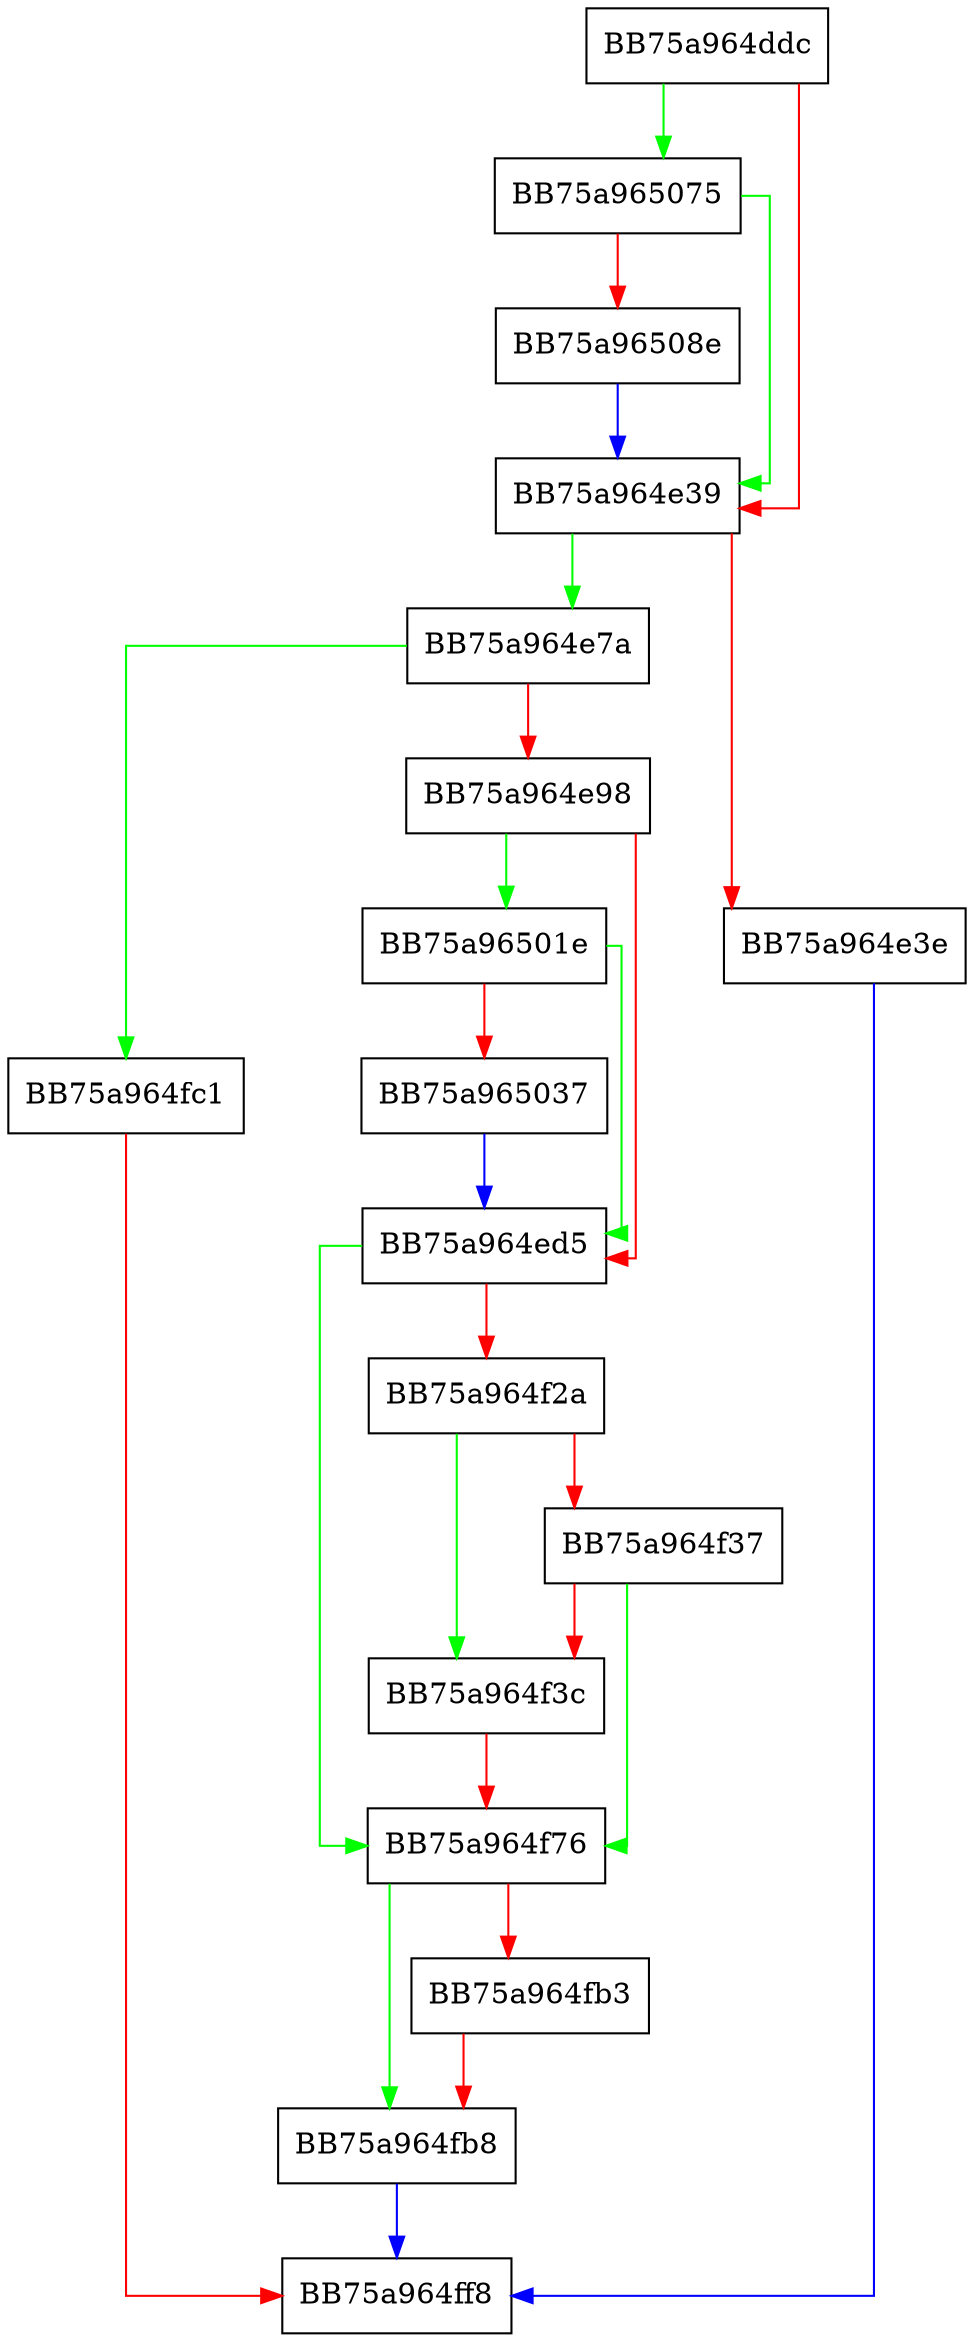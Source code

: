 digraph get_last_status_description {
  node [shape="box"];
  graph [splines=ortho];
  BB75a964ddc -> BB75a965075 [color="green"];
  BB75a964ddc -> BB75a964e39 [color="red"];
  BB75a964e39 -> BB75a964e7a [color="green"];
  BB75a964e39 -> BB75a964e3e [color="red"];
  BB75a964e3e -> BB75a964ff8 [color="blue"];
  BB75a964e7a -> BB75a964fc1 [color="green"];
  BB75a964e7a -> BB75a964e98 [color="red"];
  BB75a964e98 -> BB75a96501e [color="green"];
  BB75a964e98 -> BB75a964ed5 [color="red"];
  BB75a964ed5 -> BB75a964f76 [color="green"];
  BB75a964ed5 -> BB75a964f2a [color="red"];
  BB75a964f2a -> BB75a964f3c [color="green"];
  BB75a964f2a -> BB75a964f37 [color="red"];
  BB75a964f37 -> BB75a964f76 [color="green"];
  BB75a964f37 -> BB75a964f3c [color="red"];
  BB75a964f3c -> BB75a964f76 [color="red"];
  BB75a964f76 -> BB75a964fb8 [color="green"];
  BB75a964f76 -> BB75a964fb3 [color="red"];
  BB75a964fb3 -> BB75a964fb8 [color="red"];
  BB75a964fb8 -> BB75a964ff8 [color="blue"];
  BB75a964fc1 -> BB75a964ff8 [color="red"];
  BB75a96501e -> BB75a964ed5 [color="green"];
  BB75a96501e -> BB75a965037 [color="red"];
  BB75a965037 -> BB75a964ed5 [color="blue"];
  BB75a965075 -> BB75a964e39 [color="green"];
  BB75a965075 -> BB75a96508e [color="red"];
  BB75a96508e -> BB75a964e39 [color="blue"];
}